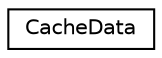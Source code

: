 digraph G
{
  edge [fontname="Helvetica",fontsize="10",labelfontname="Helvetica",labelfontsize="10"];
  node [fontname="Helvetica",fontsize="10",shape=record];
  rankdir=LR;
  Node1 [label="CacheData",height=0.2,width=0.4,color="black", fillcolor="white", style="filled",URL="$de/d97/classCacheData.html"];
}
